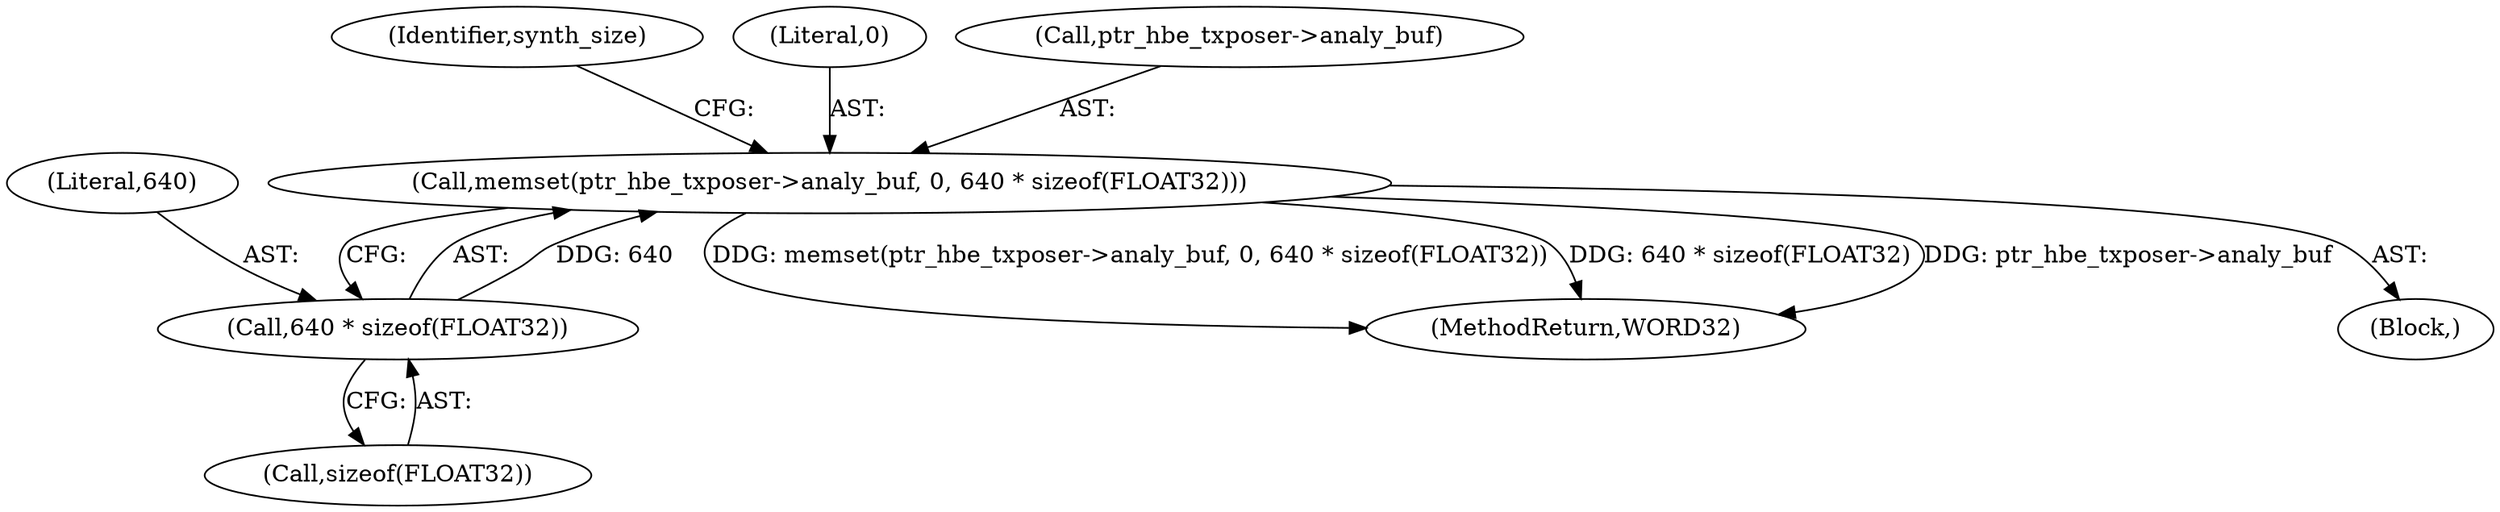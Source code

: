 digraph "0_Android_04e8cd58f075bec5892e369c8deebca9c67e855c_4@API" {
"1000398" [label="(Call,memset(ptr_hbe_txposer->analy_buf, 0, 640 * sizeof(FLOAT32)))"];
"1000403" [label="(Call,640 * sizeof(FLOAT32))"];
"1000408" [label="(Identifier,synth_size)"];
"1000403" [label="(Call,640 * sizeof(FLOAT32))"];
"1000398" [label="(Call,memset(ptr_hbe_txposer->analy_buf, 0, 640 * sizeof(FLOAT32)))"];
"1000402" [label="(Literal,0)"];
"1000404" [label="(Literal,640)"];
"1000591" [label="(MethodReturn,WORD32)"];
"1000399" [label="(Call,ptr_hbe_txposer->analy_buf)"];
"1000405" [label="(Call,sizeof(FLOAT32))"];
"1000114" [label="(Block,)"];
"1000398" -> "1000114"  [label="AST: "];
"1000398" -> "1000403"  [label="CFG: "];
"1000399" -> "1000398"  [label="AST: "];
"1000402" -> "1000398"  [label="AST: "];
"1000403" -> "1000398"  [label="AST: "];
"1000408" -> "1000398"  [label="CFG: "];
"1000398" -> "1000591"  [label="DDG: memset(ptr_hbe_txposer->analy_buf, 0, 640 * sizeof(FLOAT32))"];
"1000398" -> "1000591"  [label="DDG: 640 * sizeof(FLOAT32)"];
"1000398" -> "1000591"  [label="DDG: ptr_hbe_txposer->analy_buf"];
"1000403" -> "1000398"  [label="DDG: 640"];
"1000403" -> "1000405"  [label="CFG: "];
"1000404" -> "1000403"  [label="AST: "];
"1000405" -> "1000403"  [label="AST: "];
}
